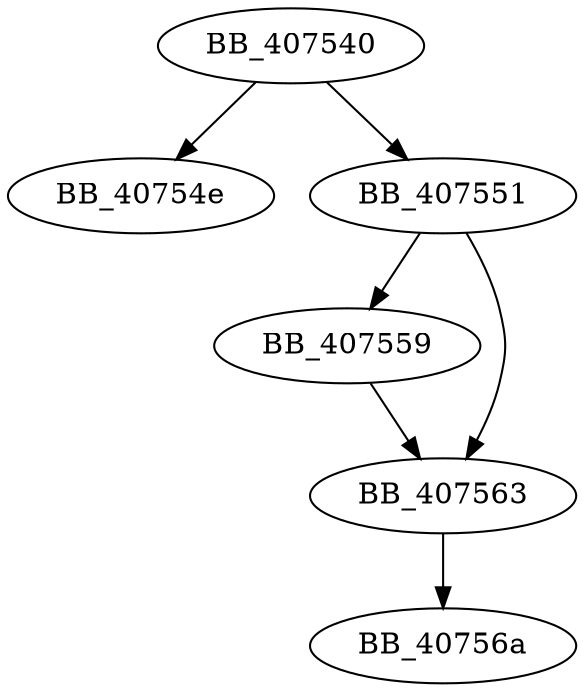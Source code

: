 DiGraph sub_407540{
BB_407540->BB_40754e
BB_407540->BB_407551
BB_407551->BB_407559
BB_407551->BB_407563
BB_407559->BB_407563
BB_407563->BB_40756a
}
